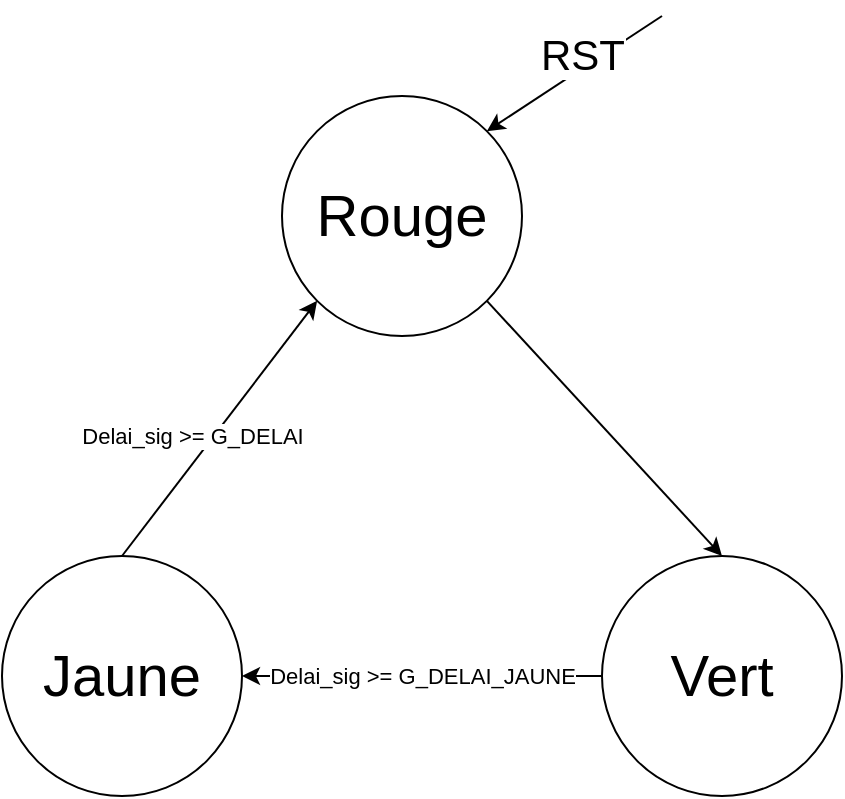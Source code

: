 <mxfile version="23.1.1" type="github">
  <diagram name="Page-1" id="_xnZ2V_q1FUdCI5jwh5K">
    <mxGraphModel dx="1222" dy="686" grid="1" gridSize="10" guides="1" tooltips="1" connect="1" arrows="1" fold="1" page="1" pageScale="1" pageWidth="850" pageHeight="1100" math="0" shadow="0">
      <root>
        <mxCell id="0" />
        <mxCell id="1" parent="0" />
        <mxCell id="d5Snx47tdI6rZ0K9v_f_-1" style="rounded=0;orthogonalLoop=1;jettySize=auto;html=1;exitX=1;exitY=1;exitDx=0;exitDy=0;entryX=0.5;entryY=0;entryDx=0;entryDy=0;" edge="1" parent="1" source="d5Snx47tdI6rZ0K9v_f_-2" target="d5Snx47tdI6rZ0K9v_f_-8">
          <mxGeometry relative="1" as="geometry" />
        </mxCell>
        <mxCell id="d5Snx47tdI6rZ0K9v_f_-2" value="&lt;font style=&quot;font-size: 29px;&quot;&gt;Rouge&lt;/font&gt;" style="ellipse;whiteSpace=wrap;html=1;aspect=fixed;" vertex="1" parent="1">
          <mxGeometry x="400" y="200" width="120" height="120" as="geometry" />
        </mxCell>
        <mxCell id="d5Snx47tdI6rZ0K9v_f_-3" style="rounded=0;orthogonalLoop=1;jettySize=auto;html=1;exitX=0.5;exitY=0;exitDx=0;exitDy=0;entryX=0;entryY=1;entryDx=0;entryDy=0;" edge="1" parent="1" source="d5Snx47tdI6rZ0K9v_f_-5" target="d5Snx47tdI6rZ0K9v_f_-2">
          <mxGeometry relative="1" as="geometry">
            <mxPoint x="320" y="320.0" as="targetPoint" />
          </mxGeometry>
        </mxCell>
        <mxCell id="d5Snx47tdI6rZ0K9v_f_-4" value="Delai_sig &amp;gt;= G_DELAI" style="edgeLabel;html=1;align=center;verticalAlign=middle;resizable=0;points=[];" vertex="1" connectable="0" parent="d5Snx47tdI6rZ0K9v_f_-3">
          <mxGeometry x="-0.572" y="-1" relative="1" as="geometry">
            <mxPoint x="13" y="-33" as="offset" />
          </mxGeometry>
        </mxCell>
        <mxCell id="d5Snx47tdI6rZ0K9v_f_-5" value="&lt;font style=&quot;font-size: 29px;&quot;&gt;Jaune&lt;br&gt;&lt;/font&gt;" style="ellipse;whiteSpace=wrap;html=1;aspect=fixed;" vertex="1" parent="1">
          <mxGeometry x="260" y="430" width="120" height="120" as="geometry" />
        </mxCell>
        <mxCell id="d5Snx47tdI6rZ0K9v_f_-6" style="edgeStyle=orthogonalEdgeStyle;rounded=0;orthogonalLoop=1;jettySize=auto;html=1;exitX=0;exitY=0.5;exitDx=0;exitDy=0;" edge="1" parent="1" source="d5Snx47tdI6rZ0K9v_f_-8" target="d5Snx47tdI6rZ0K9v_f_-5">
          <mxGeometry relative="1" as="geometry" />
        </mxCell>
        <mxCell id="d5Snx47tdI6rZ0K9v_f_-7" value="Delai_sig &amp;gt;= G_DELAI_JAUNE" style="edgeLabel;html=1;align=center;verticalAlign=middle;resizable=0;points=[];" vertex="1" connectable="0" parent="d5Snx47tdI6rZ0K9v_f_-6">
          <mxGeometry x="-0.161" y="-4" relative="1" as="geometry">
            <mxPoint x="-15" y="4" as="offset" />
          </mxGeometry>
        </mxCell>
        <mxCell id="d5Snx47tdI6rZ0K9v_f_-8" value="&lt;span style=&quot;font-size: 29px;&quot;&gt;Vert&lt;/span&gt;" style="ellipse;whiteSpace=wrap;html=1;aspect=fixed;" vertex="1" parent="1">
          <mxGeometry x="560" y="430" width="120" height="120" as="geometry" />
        </mxCell>
        <mxCell id="d5Snx47tdI6rZ0K9v_f_-9" value="" style="endArrow=classic;html=1;rounded=0;entryX=1;entryY=0;entryDx=0;entryDy=0;" edge="1" parent="1" target="d5Snx47tdI6rZ0K9v_f_-2">
          <mxGeometry width="50" height="50" relative="1" as="geometry">
            <mxPoint x="590" y="160" as="sourcePoint" />
            <mxPoint x="659.12" y="188.2" as="targetPoint" />
          </mxGeometry>
        </mxCell>
        <mxCell id="d5Snx47tdI6rZ0K9v_f_-10" value="&lt;font style=&quot;font-size: 21px;&quot;&gt;RST&lt;/font&gt;" style="edgeLabel;html=1;align=center;verticalAlign=middle;resizable=0;points=[];" vertex="1" connectable="0" parent="d5Snx47tdI6rZ0K9v_f_-9">
          <mxGeometry x="0.374" y="-4" relative="1" as="geometry">
            <mxPoint x="22" y="-17" as="offset" />
          </mxGeometry>
        </mxCell>
      </root>
    </mxGraphModel>
  </diagram>
</mxfile>

